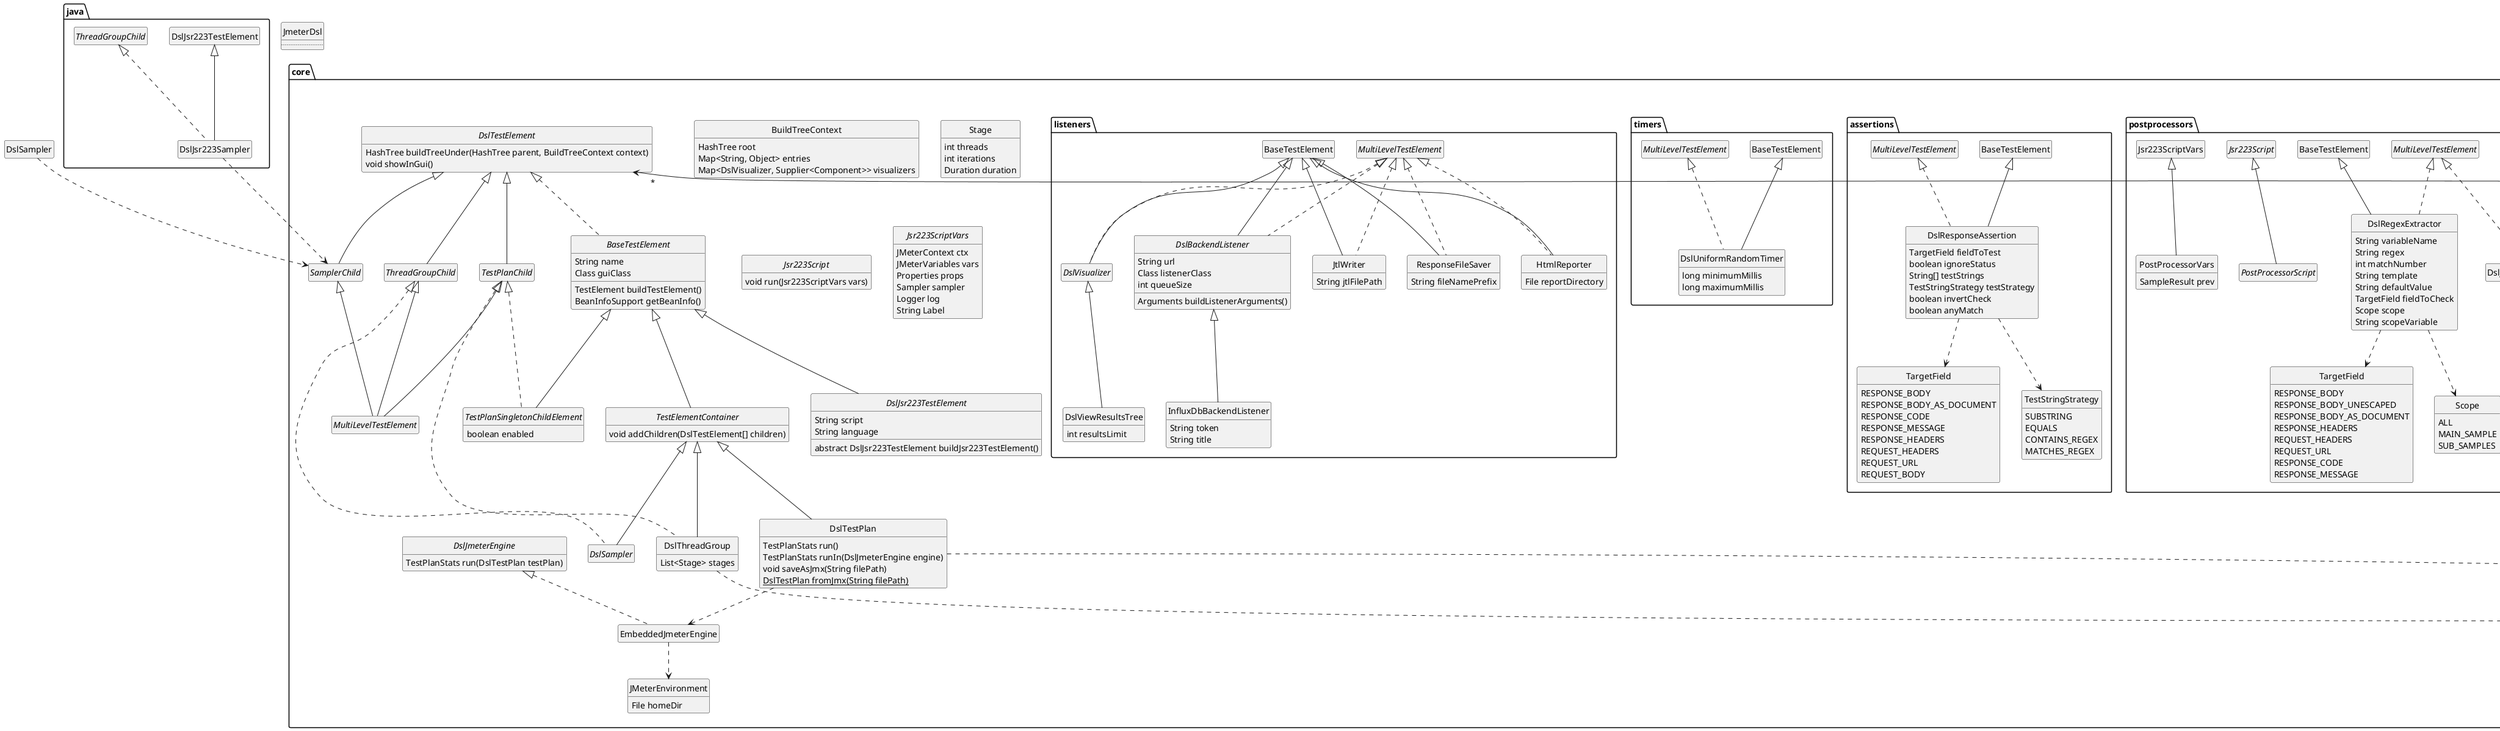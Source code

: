 @startuml

skinparam monochrome true
hide empty members
hide circle

class JmeterDsl {
  ..
}

package core {

  interface DslTestElement {
    HashTree buildTreeUnder(HashTree parent, BuildTreeContext context)
    void showInGui()
  }

  class BuildTreeContext {
    HashTree root
    Map<String, Object> entries
    Map<DslVisualizer, Supplier<Component>> visualizers
  }

  abstract class BaseTestElement implements DslTestElement {
    String name
    Class guiClass
    TestElement buildTestElement()
    BeanInfoSupport getBeanInfo()
  }

  abstract class TestElementContainer extends BaseTestElement {
    void addChildren(DslTestElement[] children)
  }

  abstract class TestPlanSingletonChildElement extends BaseTestElement implements TestPlanChild {
    boolean enabled
  }

  class DslTestPlan extends TestElementContainer {
    TestPlanStats run()
    TestPlanStats runIn(DslJmeterEngine engine)
    void saveAsJmx(String filePath)
    {static} DslTestPlan fromJmx(String filePath)
  }

  interface TestPlanChild extends DslTestElement

  interface DslJmeterEngine {
    TestPlanStats run(DslTestPlan testPlan)
  }

  class EmbeddedJmeterEngine implements DslJmeterEngine

  class JMeterEnvironment {
    File homeDir
  }

  EmbeddedJmeterEngine ..> JMeterEnvironment

  class DslThreadGroup extends TestElementContainer implements TestPlanChild {
    List<Stage> stages
  }

  class Stage {
      int threads
      int iterations
      Duration duration
  }

  interface ThreadGroupChild extends DslTestElement

  abstract class DslSampler extends TestElementContainer implements ThreadGroupChild

  interface SamplerChild extends DslTestElement

  interface MultiLevelTestElement extends TestPlanChild, ThreadGroupChild, SamplerChild

  abstract class DslJsr223TestElement extends BaseTestElement {
    String script
    String language
    abstract DslJsr223TestElement buildJsr223TestElement()
  }

  interface Jsr223Script {
    void run(Jsr223ScriptVars vars)
  }

  abstract class Jsr223ScriptVars {
    JMeterContext ctx
    JMeterVariables vars
    Properties props
    Sampler sampler
    Logger log
    String Label
  }

  package threadgroups {

    class RpsThreadGroup extends TestElementContainer implements TestPlanChild {
      List<TimerSchedule> schedules
      EventType counting
      int initThreads
      int maxThreads
      double spareThreads
    }

    class TimerSchedule {
      double fromRps
      double toRps
      Duration duration
    }

    enum EventType {
      REQUESTS
      ITERATIONS
    }

  }

  package configs {

    class DslCsvDataSet extends BaseTestElement implements MultiLevelTestElement {
      String file
      String delimiter
      String encoding
      String[] variableNames
      boolean ignoreFirstLine
      boolean stopThread
      Sharing shareMode
    }

    enum Sharing {
      ALL_THREADS
      THREAD_GROUP
      THREAD
    }

    DslCsvDataSet ..> Sharing

  }

  package controllers {

    abstract class DslController extends TestElementContainer implements ThreadGroupChild

    class DslTransactionController extends LogicController

    class PercentController extends LogicController {
      float percent
    }

  }

  package preprocessors {

    class DslJsr223PreProcessor extends DslJsr223TestElement implements MultiLevelTestElement

    interface PreProcessorScript extends Jsr223Script

    class PreProcessorVars extends Jsr223ScriptVars

  }

  package postprocessors {

    class DslJsr223PostProcessor extends DslJsr223TestElement implements MultiLevelTestElement

    interface PostProcessorScript extends Jsr223Script

    class PostProcessorVars extends Jsr223ScriptVars {
      SampleResult prev
    }

    class DslRegexExtractor extends BaseTestElement implements MultiLevelTestElement {
      String variableName
      String regex
      int matchNumber
      String template
      String defaultValue
      TargetField fieldToCheck
      Scope scope
      String scopeVariable
    }

    enum TargetField {
      RESPONSE_BODY
      RESPONSE_BODY_UNESCAPED
      RESPONSE_BODY_AS_DOCUMENT
      RESPONSE_HEADERS
      REQUEST_HEADERS
      REQUEST_URL
      RESPONSE_CODE
      RESPONSE_MESSAGE
    }

    enum Scope {
      ALL
      MAIN_SAMPLE
      SUB_SAMPLES
    }

    DslRegexExtractor ..> TargetField
    DslRegexExtractor ..> Scope

  }

  package assertions {
    class DslResponseAssertion extends BaseTestElement  implements MultiLevelTestElement {
      TargetField fieldToTest
      boolean ignoreStatus
      String[] testStrings
      TestStringStrategy testStrategy
      boolean invertCheck
      boolean anyMatch
    }

    enum TargetField {
      RESPONSE_BODY
      RESPONSE_BODY_AS_DOCUMENT
      RESPONSE_CODE
      RESPONSE_MESSAGE
      RESPONSE_HEADERS
      REQUEST_HEADERS
      REQUEST_URL
      REQUEST_BODY
    }

    enum TestStringStrategy {
      SUBSTRING
      EQUALS
      CONTAINS_REGEX
      MATCHES_REGEX
    }

    DslResponseAssertion ..> TargetField
    DslResponseAssertion ..> TestStringStrategy

  }
  
  package timers {

    class DslUniformRandomTimer extends BaseTestElement implements MultiLevelTestElement {
      long minimumMillis
      long maximumMillis
    }

  }

  package listeners {

    class JtlWriter extends BaseTestElement implements MultiLevelTestElement {
      String jtlFilePath
    }

    class ResponseFileSaver extends BaseTestElement implements MultiLevelTestElement {
      String fileNamePrefix
    }

    class HtmlReporter extends BaseTestElement implements MultiLevelTestElement {
      File reportDirectory
    }

    abstract class DslBackendListener extends BaseTestElement implements MultiLevelTestElement {
      String url
      Class listenerClass
      int queueSize
      Arguments buildListenerArguments()
    }

    class InfluxDbBackendListener extends DslBackendListener {
      String token
      String title
    }

    class DslViewResultsTree extends DslVisualizer {
      int resultsLimit
    }

    abstract class DslVisualizer extends BaseTestElement implements MultiLevelTestElement

  }

}

package http {

  class DslHttpSampler extends DslSampler {
    String url
    HttpMethod method
    String body
  }

  class HttpHeaders extends BaseTestElement implements MultiLevelTestElement {
    Map<String, String> headers
  }

  class DslCacheManager extends TestPlanSingletonChildElement

  class DslCookieManager extends TestPlanSingletonChildElement

}

package java {
  class DslJsr223Sampler extends DslJsr223TestElement implements ThreadGroupChild
}

JmeterDsl -[hidden]- core
TestElementContainer -up-> "*" DslTestElement
DslTestPlan ..> TestPlanChild
DslThreadGroup ..> ThreadGroupChild
DslTestPlan ..> EmbeddedJmeterEngine
DslSampler ..> SamplerChild
DslJsr223Sampler ..> SamplerChild
DslHttpSampler --> HttpHeaders

@enduml
